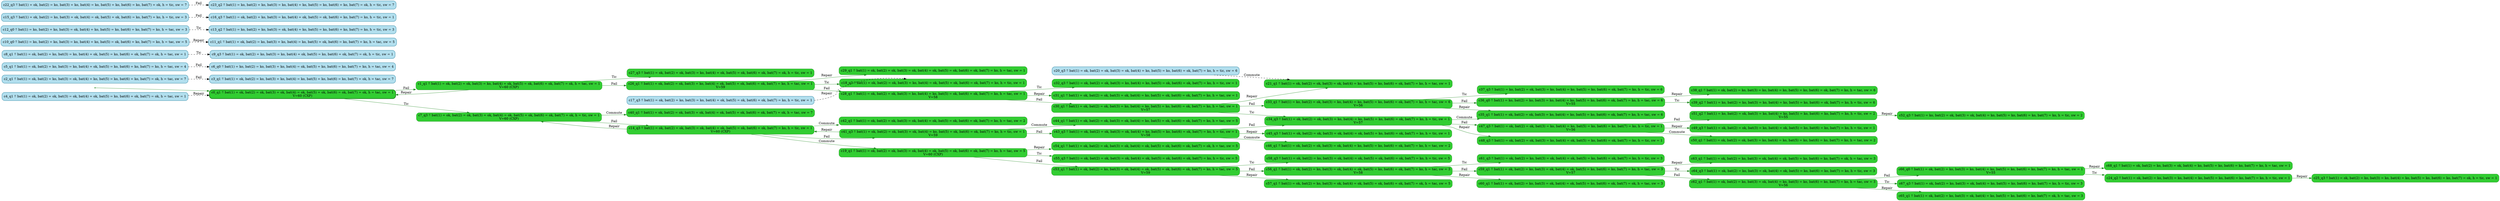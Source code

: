 digraph g {

	rankdir="LR"

	__invisible__[shape="point", color="forestgreen"]
	c0_q1[label="c0_q1 ≝ bat(1) = ok, bat(2) = ok, bat(3) = ok, bat(4) = ok, bat(5) = ok, bat(6) = ok, bat(7) = ok, h = tac, sw = 1\nV=60 (CXP)", shape="box", style="rounded, filled", color="forestgreen", fillcolor="limegreen", penwidth=3] // Initial
	c1_q1[label="c1_q1 ≝ bat(1) = ok, bat(2) = ok, bat(3) = ko, bat(4) = ok, bat(5) = ok, bat(6) = ok, bat(7) = ok, h = tac, sw = 1\nV=60 (CXP)", shape="box", style="rounded, filled", color="forestgreen", fillcolor="limegreen"]
	c26_q1[label="c26_q1 ≝ bat(1) = ok, bat(2) = ok, bat(3) = ko, bat(4) = ok, bat(5) = ok, bat(6) = ok, bat(7) = ko, h = tac, sw = 1\nV=59", shape="box", style="rounded, filled", color="forestgreen", fillcolor="limegreen"]
	c28_q1[label="c28_q1 ≝ bat(1) = ok, bat(2) = ok, bat(3) = ko, bat(4) = ko, bat(5) = ok, bat(6) = ok, bat(7) = ko, h = tac, sw = 1\nV=58", shape="box", style="rounded, filled", color="forestgreen", fillcolor="limegreen"]
	c30_q1[label="c30_q1 ≝ bat(1) = ok, bat(2) = ok, bat(3) = ko, bat(4) = ko, bat(5) = ko, bat(6) = ok, bat(7) = ko, h = tac, sw = 1\nV=57", shape="box", style="rounded, filled", color="forestgreen", fillcolor="limegreen"]
	c33_q1[label="c33_q1 ≝ bat(1) = ko, bat(2) = ok, bat(3) = ko, bat(4) = ko, bat(5) = ko, bat(6) = ok, bat(7) = ko, h = tac, sw = 6\nV=56", shape="box", style="rounded, filled", color="forestgreen", fillcolor="limegreen"]
	c35_q1[label="c35_q1 ≝ bat(1) = ok, bat(2) = ok, bat(3) = ko, bat(4) = ko, bat(5) = ko, bat(6) = ok, bat(7) = ko, h = tac, sw = 6", shape="box", style="rounded, filled", color="forestgreen", fillcolor="limegreen"]
	c36_q0[label="c36_q0 ≝ bat(1) = ko, bat(2) = ko, bat(3) = ko, bat(4) = ko, bat(5) = ko, bat(6) = ok, bat(7) = ko, h = tac, sw = 6\nV=55", shape="box", style="rounded, filled", color="forestgreen", fillcolor="limegreen"]
	c38_q1[label="c38_q1 ≝ bat(1) = ok, bat(2) = ko, bat(3) = ko, bat(4) = ko, bat(5) = ko, bat(6) = ok, bat(7) = ko, h = tac, sw = 6", shape="box", style="rounded, filled", color="forestgreen", fillcolor="limegreen"]
	c39_q2[label="c39_q2 ≝ bat(1) = ko, bat(2) = ko, bat(3) = ko, bat(4) = ko, bat(5) = ko, bat(6) = ok, bat(7) = ko, h = tic, sw = 6", shape="box", style="rounded, filled", color="forestgreen", fillcolor="limegreen"]
	c37_q3[label="c37_q3 ≝ bat(1) = ko, bat(2) = ok, bat(3) = ko, bat(4) = ko, bat(5) = ko, bat(6) = ok, bat(7) = ko, h = tic, sw = 6", shape="box", style="rounded, filled", color="forestgreen", fillcolor="limegreen"]
	c21_q1[label="c21_q1 ≝ bat(1) = ok, bat(2) = ok, bat(3) = ok, bat(4) = ko, bat(5) = ko, bat(6) = ok, bat(7) = ko, h = tac, sw = 1", shape="box", style="rounded, filled", color="forestgreen", fillcolor="limegreen"]
	c34_q3[label="c34_q3 ≝ bat(1) = ok, bat(2) = ok, bat(3) = ko, bat(4) = ko, bat(5) = ko, bat(6) = ok, bat(7) = ko, h = tic, sw = 1\nV=57", shape="box", style="rounded, filled", color="forestgreen", fillcolor="limegreen"]
	c47_q3[label="c47_q3 ≝ bat(1) = ok, bat(2) = ok, bat(3) = ko, bat(4) = ko, bat(5) = ko, bat(6) = ko, bat(7) = ko, h = tic, sw = 1\nV=56", shape="box", style="rounded, filled", color="forestgreen", fillcolor="limegreen"]
	c49_q3[label="c49_q3 ≝ bat(1) = ok, bat(2) = ok, bat(3) = ko, bat(4) = ok, bat(5) = ko, bat(6) = ko, bat(7) = ko, h = tic, sw = 1", shape="box", style="rounded, filled", color="forestgreen", fillcolor="limegreen"]
	c50_q1[label="c50_q1 ≝ bat(1) = ok, bat(2) = ok, bat(3) = ko, bat(4) = ko, bat(5) = ko, bat(6) = ko, bat(7) = ko, h = tac, sw = 2", shape="box", style="rounded, filled", color="forestgreen", fillcolor="limegreen"]
	c51_q2[label="c51_q2 ≝ bat(1) = ko, bat(2) = ok, bat(3) = ko, bat(4) = ko, bat(5) = ko, bat(6) = ko, bat(7) = ko, h = tic, sw = 2\nV=55", shape="box", style="rounded, filled", color="forestgreen", fillcolor="limegreen"]
	c52_q3[label="c52_q3 ≝ bat(1) = ko, bat(2) = ok, bat(3) = ok, bat(4) = ko, bat(5) = ko, bat(6) = ko, bat(7) = ko, h = tic, sw = 2", shape="box", style="rounded, filled", color="forestgreen", fillcolor="limegreen"]
	c48_q3[label="c48_q3 ≝ bat(1) = ok, bat(2) = ok, bat(3) = ko, bat(4) = ok, bat(5) = ko, bat(6) = ok, bat(7) = ko, h = tic, sw = 1", shape="box", style="rounded, filled", color="forestgreen", fillcolor="limegreen"]
	c31_q1[label="c31_q1 ≝ bat(1) = ok, bat(2) = ok, bat(3) = ok, bat(4) = ko, bat(5) = ok, bat(6) = ok, bat(7) = ko, h = tac, sw = 1", shape="box", style="rounded, filled", color="forestgreen", fillcolor="limegreen"]
	c32_q3[label="c32_q3 ≝ bat(1) = ok, bat(2) = ok, bat(3) = ko, bat(4) = ko, bat(5) = ok, bat(6) = ok, bat(7) = ko, h = tic, sw = 1", shape="box", style="rounded, filled", color="forestgreen", fillcolor="limegreen"]
	c29_q1[label="c29_q1 ≝ bat(1) = ok, bat(2) = ok, bat(3) = ok, bat(4) = ok, bat(5) = ok, bat(6) = ok, bat(7) = ko, h = tac, sw = 1", shape="box", style="rounded, filled", color="forestgreen", fillcolor="limegreen"]
	c18_q3[label="c18_q3 ≝ bat(1) = ok, bat(2) = ok, bat(3) = ko, bat(4) = ok, bat(5) = ok, bat(6) = ok, bat(7) = ko, h = tic, sw = 1", shape="box", style="rounded, filled", color="forestgreen", fillcolor="limegreen"]
	c27_q3[label="c27_q3 ≝ bat(1) = ok, bat(2) = ok, bat(3) = ko, bat(4) = ok, bat(5) = ok, bat(6) = ok, bat(7) = ok, h = tic, sw = 1", shape="box", style="rounded, filled", color="forestgreen", fillcolor="limegreen"]
	c7_q3[label="c7_q3 ≝ bat(1) = ok, bat(2) = ok, bat(3) = ok, bat(4) = ok, bat(5) = ok, bat(6) = ok, bat(7) = ok, h = tic, sw = 1\nV=60 (CXP)", shape="box", style="rounded, filled", color="forestgreen", fillcolor="limegreen"]
	c14_q3[label="c14_q3 ≝ bat(1) = ok, bat(2) = ok, bat(3) = ok, bat(4) = ok, bat(5) = ok, bat(6) = ok, bat(7) = ko, h = tic, sw = 1\nV=60 (CXP)", shape="box", style="rounded, filled", color="forestgreen", fillcolor="limegreen"]
	c19_q1[label="c19_q1 ≝ bat(1) = ok, bat(2) = ok, bat(3) = ok, bat(4) = ok, bat(5) = ok, bat(6) = ok, bat(7) = ko, h = tac, sw = 5\nV=60 (CXP)", shape="box", style="rounded, filled", color="forestgreen", fillcolor="limegreen"]
	c53_q1[label="c53_q1 ≝ bat(1) = ok, bat(2) = ko, bat(3) = ok, bat(4) = ok, bat(5) = ok, bat(6) = ok, bat(7) = ko, h = tac, sw = 5\nV=59", shape="box", style="rounded, filled", color="forestgreen", fillcolor="limegreen"]
	c56_q1[label="c56_q1 ≝ bat(1) = ok, bat(2) = ko, bat(3) = ok, bat(4) = ok, bat(5) = ko, bat(6) = ok, bat(7) = ko, h = tac, sw = 3\nV=58", shape="box", style="rounded, filled", color="forestgreen", fillcolor="limegreen"]
	c59_q1[label="c59_q1 ≝ bat(1) = ok, bat(2) = ko, bat(3) = ok, bat(4) = ok, bat(5) = ko, bat(6) = ko, bat(7) = ko, h = tac, sw = 3\nV=57", shape="box", style="rounded, filled", color="forestgreen", fillcolor="limegreen"]
	c62_q1[label="c62_q1 ≝ bat(1) = ok, bat(2) = ko, bat(3) = ok, bat(4) = ko, bat(5) = ko, bat(6) = ko, bat(7) = ko, h = tac, sw = 3\nV=56", shape="box", style="rounded, filled", color="forestgreen", fillcolor="limegreen"]
	c65_q1[label="c65_q1 ≝ bat(1) = ok, bat(2) = ko, bat(3) = ok, bat(4) = ko, bat(5) = ko, bat(6) = ko, bat(7) = ok, h = tac, sw = 3", shape="box", style="rounded, filled", color="forestgreen", fillcolor="limegreen"]
	c66_q0[label="c66_q0 ≝ bat(1) = ok, bat(2) = ko, bat(3) = ko, bat(4) = ko, bat(5) = ko, bat(6) = ko, bat(7) = ko, h = tac, sw = 1\nV=55", shape="box", style="rounded, filled", color="forestgreen", fillcolor="limegreen"]
	c68_q1[label="c68_q1 ≝ bat(1) = ok, bat(2) = ko, bat(3) = ok, bat(4) = ko, bat(5) = ko, bat(6) = ko, bat(7) = ko, h = tac, sw = 1", shape="box", style="rounded, filled", color="forestgreen", fillcolor="limegreen"]
	c24_q2[label="c24_q2 ≝ bat(1) = ok, bat(2) = ko, bat(3) = ko, bat(4) = ko, bat(5) = ko, bat(6) = ko, bat(7) = ko, h = tic, sw = 1", shape="box", style="rounded, filled", color="forestgreen", fillcolor="limegreen"]
	c25_q3[label="c25_q3 ≝ bat(1) = ok, bat(2) = ko, bat(3) = ko, bat(4) = ko, bat(5) = ko, bat(6) = ko, bat(7) = ok, h = tic, sw = 1", shape="box", style="rounded, filled", color="forestgreen", fillcolor="limegreen"]
	c67_q3[label="c67_q3 ≝ bat(1) = ok, bat(2) = ko, bat(3) = ok, bat(4) = ko, bat(5) = ko, bat(6) = ko, bat(7) = ko, h = tic, sw = 3", shape="box", style="rounded, filled", color="forestgreen", fillcolor="limegreen"]
	c63_q1[label="c63_q1 ≝ bat(1) = ok, bat(2) = ko, bat(3) = ok, bat(4) = ok, bat(5) = ko, bat(6) = ko, bat(7) = ok, h = tac, sw = 3", shape="box", style="rounded, filled", color="forestgreen", fillcolor="limegreen"]
	c64_q3[label="c64_q3 ≝ bat(1) = ok, bat(2) = ko, bat(3) = ok, bat(4) = ok, bat(5) = ko, bat(6) = ko, bat(7) = ko, h = tic, sw = 3", shape="box", style="rounded, filled", color="forestgreen", fillcolor="limegreen"]
	c60_q1[label="c60_q1 ≝ bat(1) = ok, bat(2) = ko, bat(3) = ok, bat(4) = ok, bat(5) = ko, bat(6) = ok, bat(7) = ok, h = tac, sw = 3", shape="box", style="rounded, filled", color="forestgreen", fillcolor="limegreen"]
	c61_q3[label="c61_q3 ≝ bat(1) = ok, bat(2) = ko, bat(3) = ok, bat(4) = ok, bat(5) = ko, bat(6) = ok, bat(7) = ko, h = tic, sw = 3", shape="box", style="rounded, filled", color="forestgreen", fillcolor="limegreen"]
	c57_q1[label="c57_q1 ≝ bat(1) = ok, bat(2) = ko, bat(3) = ok, bat(4) = ok, bat(5) = ok, bat(6) = ok, bat(7) = ok, h = tac, sw = 5", shape="box", style="rounded, filled", color="forestgreen", fillcolor="limegreen"]
	c58_q3[label="c58_q3 ≝ bat(1) = ok, bat(2) = ko, bat(3) = ok, bat(4) = ok, bat(5) = ok, bat(6) = ok, bat(7) = ko, h = tic, sw = 5", shape="box", style="rounded, filled", color="forestgreen", fillcolor="limegreen"]
	c54_q1[label="c54_q1 ≝ bat(1) = ok, bat(2) = ok, bat(3) = ok, bat(4) = ok, bat(5) = ok, bat(6) = ok, bat(7) = ok, h = tac, sw = 5", shape="box", style="rounded, filled", color="forestgreen", fillcolor="limegreen"]
	c55_q3[label="c55_q3 ≝ bat(1) = ok, bat(2) = ok, bat(3) = ok, bat(4) = ok, bat(5) = ok, bat(6) = ok, bat(7) = ko, h = tic, sw = 5", shape="box", style="rounded, filled", color="forestgreen", fillcolor="limegreen"]
	c41_q3[label="c41_q3 ≝ bat(1) = ok, bat(2) = ok, bat(3) = ok, bat(4) = ko, bat(5) = ok, bat(6) = ok, bat(7) = ko, h = tic, sw = 1\nV=59", shape="box", style="rounded, filled", color="forestgreen", fillcolor="limegreen"]
	c43_q3[label="c43_q3 ≝ bat(1) = ok, bat(2) = ok, bat(3) = ok, bat(4) = ko, bat(5) = ko, bat(6) = ok, bat(7) = ko, h = tic, sw = 1\nV=58", shape="box", style="rounded, filled", color="forestgreen", fillcolor="limegreen"]
	c45_q3[label="c45_q3 ≝ bat(1) = ok, bat(2) = ok, bat(3) = ok, bat(4) = ok, bat(5) = ko, bat(6) = ok, bat(7) = ko, h = tic, sw = 1", shape="box", style="rounded, filled", color="forestgreen", fillcolor="limegreen"]
	c46_q1[label="c46_q1 ≝ bat(1) = ok, bat(2) = ok, bat(3) = ok, bat(4) = ko, bat(5) = ko, bat(6) = ok, bat(7) = ko, h = tac, sw = 2", shape="box", style="rounded, filled", color="forestgreen", fillcolor="limegreen"]
	c44_q1[label="c44_q1 ≝ bat(1) = ok, bat(2) = ok, bat(3) = ok, bat(4) = ko, bat(5) = ok, bat(6) = ok, bat(7) = ko, h = tac, sw = 5", shape="box", style="rounded, filled", color="forestgreen", fillcolor="limegreen"]
	c42_q1[label="c42_q1 ≝ bat(1) = ok, bat(2) = ok, bat(3) = ok, bat(4) = ok, bat(5) = ok, bat(6) = ok, bat(7) = ko, h = tac, sw = 2", shape="box", style="rounded, filled", color="forestgreen", fillcolor="limegreen"]
	c40_q1[label="c40_q1 ≝ bat(1) = ok, bat(2) = ok, bat(3) = ok, bat(4) = ok, bat(5) = ok, bat(6) = ok, bat(7) = ok, h = tac, sw = 7", shape="box", style="rounded, filled", color="forestgreen", fillcolor="limegreen"]
	c2_q1[label="c2_q1 ≝ bat(1) = ok, bat(2) = ko, bat(3) = ok, bat(4) = ko, bat(5) = ko, bat(6) = ko, bat(7) = ok, h = tac, sw = 7", shape="box", style="rounded, filled", color="deepskyblue4", fillcolor="lightblue2"]
	c3_q1[label="c3_q1 ≝ bat(1) = ok, bat(2) = ko, bat(3) = ko, bat(4) = ko, bat(5) = ko, bat(6) = ko, bat(7) = ok, h = tac, sw = 7", shape="box", style="rounded, filled", color="deepskyblue4", fillcolor="lightblue2"]
	c4_q1[label="c4_q1 ≝ bat(1) = ok, bat(2) = ok, bat(3) = ok, bat(4) = ok, bat(5) = ko, bat(6) = ok, bat(7) = ok, h = tac, sw = 1", shape="box", style="rounded, filled", color="deepskyblue4", fillcolor="lightblue2"]
	c5_q1[label="c5_q1 ≝ bat(1) = ok, bat(2) = ko, bat(3) = ko, bat(4) = ok, bat(5) = ko, bat(6) = ko, bat(7) = ko, h = tac, sw = 4", shape="box", style="rounded, filled", color="deepskyblue4", fillcolor="lightblue2"]
	c6_q0[label="c6_q0 ≝ bat(1) = ko, bat(2) = ko, bat(3) = ko, bat(4) = ok, bat(5) = ko, bat(6) = ko, bat(7) = ko, h = tac, sw = 4", shape="box", style="rounded, filled", color="deepskyblue4", fillcolor="lightblue2"]
	c8_q1[label="c8_q1 ≝ bat(1) = ok, bat(2) = ko, bat(3) = ko, bat(4) = ok, bat(5) = ko, bat(6) = ok, bat(7) = ok, h = tac, sw = 1", shape="box", style="rounded, filled", color="deepskyblue4", fillcolor="lightblue2"]
	c9_q3[label="c9_q3 ≝ bat(1) = ok, bat(2) = ko, bat(3) = ko, bat(4) = ok, bat(5) = ko, bat(6) = ok, bat(7) = ok, h = tic, sw = 1", shape="box", style="rounded, filled", color="deepskyblue4", fillcolor="lightblue2"]
	c10_q0[label="c10_q0 ≝ bat(1) = ko, bat(2) = ko, bat(3) = ko, bat(4) = ko, bat(5) = ok, bat(6) = ko, bat(7) = ko, h = tac, sw = 5", shape="box", style="rounded, filled", color="deepskyblue4", fillcolor="lightblue2"]
	c11_q1[label="c11_q1 ≝ bat(1) = ok, bat(2) = ko, bat(3) = ko, bat(4) = ko, bat(5) = ok, bat(6) = ko, bat(7) = ko, h = tac, sw = 5", shape="box", style="rounded, filled", color="deepskyblue4", fillcolor="lightblue2"]
	c12_q0[label="c12_q0 ≝ bat(1) = ko, bat(2) = ko, bat(3) = ok, bat(4) = ko, bat(5) = ko, bat(6) = ko, bat(7) = ko, h = tac, sw = 3", shape="box", style="rounded, filled", color="deepskyblue4", fillcolor="lightblue2"]
	c13_q2[label="c13_q2 ≝ bat(1) = ko, bat(2) = ko, bat(3) = ok, bat(4) = ko, bat(5) = ko, bat(6) = ko, bat(7) = ko, h = tic, sw = 3", shape="box", style="rounded, filled", color="deepskyblue4", fillcolor="lightblue2"]
	c15_q3[label="c15_q3 ≝ bat(1) = ok, bat(2) = ko, bat(3) = ok, bat(4) = ok, bat(5) = ok, bat(6) = ko, bat(7) = ko, h = tic, sw = 3", shape="box", style="rounded, filled", color="deepskyblue4", fillcolor="lightblue2"]
	c16_q3[label="c16_q3 ≝ bat(1) = ok, bat(2) = ko, bat(3) = ko, bat(4) = ok, bat(5) = ok, bat(6) = ko, bat(7) = ko, h = tic, sw = 1", shape="box", style="rounded, filled", color="deepskyblue4", fillcolor="lightblue2"]
	c17_q3[label="c17_q3 ≝ bat(1) = ok, bat(2) = ko, bat(3) = ko, bat(4) = ok, bat(5) = ok, bat(6) = ok, bat(7) = ko, h = tic, sw = 1", shape="box", style="rounded, filled", color="deepskyblue4", fillcolor="lightblue2"]
	c20_q3[label="c20_q3 ≝ bat(1) = ok, bat(2) = ok, bat(3) = ok, bat(4) = ko, bat(5) = ko, bat(6) = ok, bat(7) = ko, h = tic, sw = 6", shape="box", style="rounded, filled", color="deepskyblue4", fillcolor="lightblue2"]
	c22_q3[label="c22_q3 ≝ bat(1) = ok, bat(2) = ko, bat(3) = ko, bat(4) = ko, bat(5) = ko, bat(6) = ko, bat(7) = ok, h = tic, sw = 7", shape="box", style="rounded, filled", color="deepskyblue4", fillcolor="lightblue2"]
	c23_q2[label="c23_q2 ≝ bat(1) = ko, bat(2) = ko, bat(3) = ko, bat(4) = ko, bat(5) = ko, bat(6) = ko, bat(7) = ok, h = tic, sw = 7", shape="box", style="rounded, filled", color="deepskyblue4", fillcolor="lightblue2"]

	__invisible__ -> c0_q1[color="forestgreen"]
	c0_q1 -> c1_q1[label="Fail", color="forestgreen"]
	c1_q1 -> c0_q1[label="Repair", color="forestgreen"]
	c1_q1 -> c26_q1[label="Fail", color="forestgreen"]
	c26_q1 -> c28_q1[label="Fail", color="forestgreen"]
	c28_q1 -> c30_q1[label="Fail", color="forestgreen"]
	c30_q1 -> c33_q1[label="Fail", color="forestgreen"]
	c33_q1 -> c35_q1[label="Repair", color="forestgreen"]
	c33_q1 -> c36_q0[label="Fail", color="forestgreen"]
	c36_q0 -> c38_q1[label="Repair", color="forestgreen"]
	c36_q0 -> c39_q2[label="Tic", color="forestgreen"]
	c33_q1 -> c37_q3[label="Tic", color="forestgreen"]
	c30_q1 -> c21_q1[label="Repair", color="forestgreen"]
	c30_q1 -> c34_q3[label="Tic", color="forestgreen"]
	c34_q3 -> c47_q3[label="Fail", color="forestgreen"]
	c47_q3 -> c49_q3[label="Repair", color="forestgreen"]
	c47_q3 -> c50_q1[label="Commute", color="forestgreen"]
	c47_q3 -> c51_q2[label="Fail", color="forestgreen"]
	c51_q2 -> c52_q3[label="Repair", color="forestgreen"]
	c34_q3 -> c48_q3[label="Repair", color="forestgreen"]
	c34_q3 -> c35_q1[label="Commute", color="forestgreen"]
	c28_q1 -> c31_q1[label="Repair", color="forestgreen"]
	c28_q1 -> c32_q3[label="Tic", color="forestgreen"]
	c26_q1 -> c29_q1[label="Repair", color="forestgreen"]
	c26_q1 -> c18_q3[label="Tic", color="forestgreen"]
	c1_q1 -> c27_q3[label="Tic", color="forestgreen"]
	c0_q1 -> c7_q3[label="Tic", color="forestgreen"]
	c7_q3 -> c14_q3[label="Fail", color="forestgreen"]
	c14_q3 -> c7_q3[label="Repair", color="forestgreen"]
	c14_q3 -> c19_q1[label="Commute", color="forestgreen"]
	c19_q1 -> c53_q1[label="Fail", color="forestgreen"]
	c53_q1 -> c56_q1[label="Fail", color="forestgreen"]
	c56_q1 -> c59_q1[label="Fail", color="forestgreen"]
	c59_q1 -> c62_q1[label="Fail", color="forestgreen"]
	c62_q1 -> c65_q1[label="Repair", color="forestgreen"]
	c62_q1 -> c66_q0[label="Fail", color="forestgreen"]
	c66_q0 -> c68_q1[label="Repair", color="forestgreen"]
	c66_q0 -> c24_q2[label="Tic", color="forestgreen"]
	c24_q2 -> c25_q3[label="Repair", color="forestgreen"]
	c62_q1 -> c67_q3[label="Tic", color="forestgreen"]
	c59_q1 -> c63_q1[label="Repair", color="forestgreen"]
	c59_q1 -> c64_q3[label="Tic", color="forestgreen"]
	c56_q1 -> c60_q1[label="Repair", color="forestgreen"]
	c56_q1 -> c61_q3[label="Tic", color="forestgreen"]
	c53_q1 -> c57_q1[label="Repair", color="forestgreen"]
	c53_q1 -> c58_q3[label="Tic", color="forestgreen"]
	c19_q1 -> c54_q1[label="Repair", color="forestgreen"]
	c19_q1 -> c55_q3[label="Tic", color="forestgreen"]
	c14_q3 -> c41_q3[label="Fail", color="forestgreen"]
	c41_q3 -> c43_q3[label="Fail", color="forestgreen"]
	c43_q3 -> c34_q3[label="Fail", color="forestgreen"]
	c43_q3 -> c45_q3[label="Repair", color="forestgreen"]
	c43_q3 -> c46_q1[label="Commute", color="forestgreen"]
	c41_q3 -> c14_q3[label="Repair", color="forestgreen"]
	c41_q3 -> c44_q1[label="Commute", color="forestgreen"]
	c14_q3 -> c42_q1[label="Commute", color="forestgreen"]
	c7_q3 -> c40_q1[label="Commute", color="forestgreen"]
	c2_q1 -> c3_q1[label="Fail", color="black", style="dashed"]
	c4_q1 -> c0_q1[label="Repair", color="black", style="dashed"]
	c5_q1 -> c6_q0[label="Fail", color="black", style="dashed"]
	c8_q1 -> c9_q3[label="Tic", color="black", style="dashed"]
	c10_q0 -> c11_q1[label="Repair", color="black", style="dashed"]
	c12_q0 -> c13_q2[label="Tic", color="black", style="dashed"]
	c15_q3 -> c16_q3[label="Fail", color="black", style="dashed"]
	c17_q3 -> c18_q3[label="Repair", color="black", style="dashed"]
	c20_q3 -> c21_q1[label="Commute", color="black", style="dashed"]
	c22_q3 -> c23_q2[label="Fail", color="black", style="dashed"]

}
